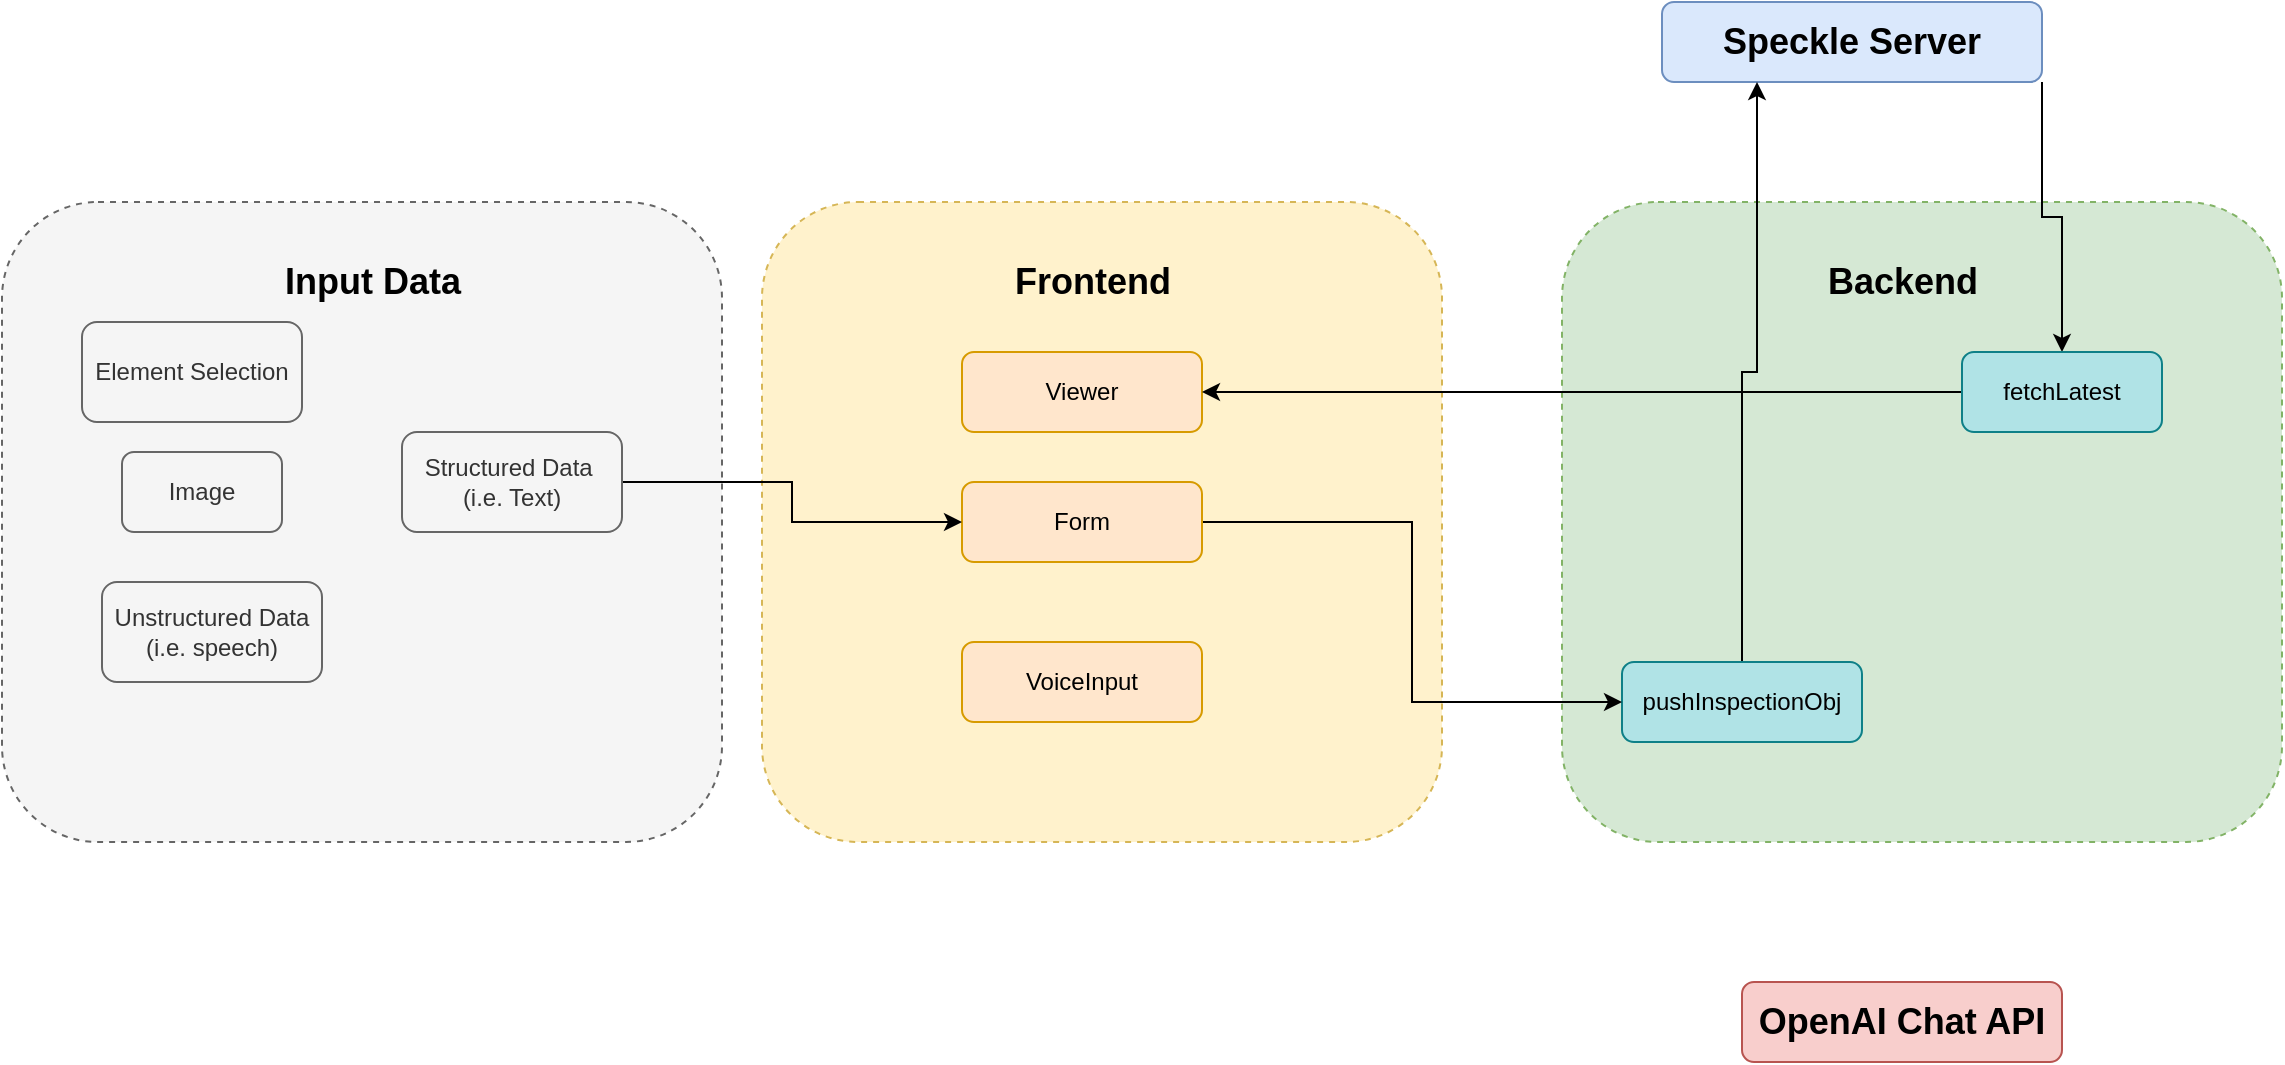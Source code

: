 <mxfile version="24.5.2" type="github">
  <diagram id="C5RBs43oDa-KdzZeNtuy" name="Page-1">
    <mxGraphModel dx="1882" dy="599" grid="1" gridSize="10" guides="1" tooltips="1" connect="1" arrows="1" fold="1" page="1" pageScale="1" pageWidth="827" pageHeight="1169" math="0" shadow="0">
      <root>
        <mxCell id="WIyWlLk6GJQsqaUBKTNV-0" />
        <mxCell id="WIyWlLk6GJQsqaUBKTNV-1" parent="WIyWlLk6GJQsqaUBKTNV-0" />
        <mxCell id="aMVlsC_VYneXc4xk9F6m-14" value="" style="rounded=1;whiteSpace=wrap;html=1;fillColor=#d5e8d4;dashed=1;strokeColor=#82b366;" parent="WIyWlLk6GJQsqaUBKTNV-1" vertex="1">
          <mxGeometry x="620" y="140" width="360" height="320" as="geometry" />
        </mxCell>
        <mxCell id="aMVlsC_VYneXc4xk9F6m-11" value="" style="rounded=1;whiteSpace=wrap;html=1;fillColor=#fff2cc;dashed=1;strokeColor=#d6b656;" parent="WIyWlLk6GJQsqaUBKTNV-1" vertex="1">
          <mxGeometry x="220" y="140" width="340" height="320" as="geometry" />
        </mxCell>
        <mxCell id="aMVlsC_VYneXc4xk9F6m-10" value="" style="rounded=1;whiteSpace=wrap;html=1;dashed=1;fillStyle=solid;fillColor=#f5f5f5;fontColor=#333333;strokeColor=#666666;gradientColor=none;" parent="WIyWlLk6GJQsqaUBKTNV-1" vertex="1">
          <mxGeometry x="-160" y="140" width="360" height="320" as="geometry" />
        </mxCell>
        <mxCell id="Y9L0wKA0v-ssjL_Eyc24-4" style="edgeStyle=orthogonalEdgeStyle;rounded=0;orthogonalLoop=1;jettySize=auto;html=1;exitX=1;exitY=1;exitDx=0;exitDy=0;entryX=0.5;entryY=0;entryDx=0;entryDy=0;" edge="1" parent="WIyWlLk6GJQsqaUBKTNV-1" source="WIyWlLk6GJQsqaUBKTNV-3" target="Y9L0wKA0v-ssjL_Eyc24-3">
          <mxGeometry relative="1" as="geometry" />
        </mxCell>
        <mxCell id="WIyWlLk6GJQsqaUBKTNV-3" value="Speckle Server" style="rounded=1;whiteSpace=wrap;html=1;fontSize=18;glass=0;strokeWidth=1;shadow=0;fillColor=#dae8fc;strokeColor=#6c8ebf;fontStyle=1" parent="WIyWlLk6GJQsqaUBKTNV-1" vertex="1">
          <mxGeometry x="670" y="40" width="190" height="40" as="geometry" />
        </mxCell>
        <mxCell id="Y9L0wKA0v-ssjL_Eyc24-2" style="edgeStyle=orthogonalEdgeStyle;rounded=0;orthogonalLoop=1;jettySize=auto;html=1;entryX=0.25;entryY=1;entryDx=0;entryDy=0;" edge="1" parent="WIyWlLk6GJQsqaUBKTNV-1" source="WIyWlLk6GJQsqaUBKTNV-7" target="WIyWlLk6GJQsqaUBKTNV-3">
          <mxGeometry relative="1" as="geometry" />
        </mxCell>
        <mxCell id="WIyWlLk6GJQsqaUBKTNV-7" value="pushInspectionObj" style="rounded=1;whiteSpace=wrap;html=1;fontSize=12;glass=0;strokeWidth=1;shadow=0;fillColor=#b0e3e6;strokeColor=#0e8088;" parent="WIyWlLk6GJQsqaUBKTNV-1" vertex="1">
          <mxGeometry x="650" y="370" width="120" height="40" as="geometry" />
        </mxCell>
        <mxCell id="aMVlsC_VYneXc4xk9F6m-0" value="Viewer" style="rounded=1;whiteSpace=wrap;html=1;fontSize=12;glass=0;strokeWidth=1;shadow=0;fillColor=#ffe6cc;strokeColor=#d79b00;" parent="WIyWlLk6GJQsqaUBKTNV-1" vertex="1">
          <mxGeometry x="320" y="215" width="120" height="40" as="geometry" />
        </mxCell>
        <mxCell id="aMVlsC_VYneXc4xk9F6m-2" value="Element Selection" style="rounded=1;whiteSpace=wrap;html=1;fontSize=12;glass=0;strokeWidth=1;shadow=0;fillColor=#f5f5f5;strokeColor=#666666;fontColor=#333333;" parent="WIyWlLk6GJQsqaUBKTNV-1" vertex="1">
          <mxGeometry x="-120" y="200" width="110" height="50" as="geometry" />
        </mxCell>
        <mxCell id="aMVlsC_VYneXc4xk9F6m-3" value="OpenAI Chat API" style="rounded=1;whiteSpace=wrap;html=1;fontSize=18;glass=0;strokeWidth=1;shadow=0;fillColor=#f8cecc;strokeColor=#b85450;fontStyle=1" parent="WIyWlLk6GJQsqaUBKTNV-1" vertex="1">
          <mxGeometry x="710" y="530" width="160" height="40" as="geometry" />
        </mxCell>
        <mxCell id="aMVlsC_VYneXc4xk9F6m-12" value="Input Data" style="text;strokeColor=none;fillColor=none;html=1;fontSize=18;fontStyle=1;verticalAlign=middle;align=center;" parent="WIyWlLk6GJQsqaUBKTNV-1" vertex="1">
          <mxGeometry x="-20" y="170" width="90" height="20" as="geometry" />
        </mxCell>
        <mxCell id="aMVlsC_VYneXc4xk9F6m-13" value="Frontend" style="text;strokeColor=none;fillColor=none;html=1;fontSize=18;fontStyle=1;verticalAlign=middle;align=center;" parent="WIyWlLk6GJQsqaUBKTNV-1" vertex="1">
          <mxGeometry x="340" y="170" width="90" height="20" as="geometry" />
        </mxCell>
        <mxCell id="aMVlsC_VYneXc4xk9F6m-16" value="Backend" style="text;strokeColor=none;fillColor=none;html=1;fontSize=18;fontStyle=1;verticalAlign=middle;align=center;" parent="WIyWlLk6GJQsqaUBKTNV-1" vertex="1">
          <mxGeometry x="745" y="170" width="90" height="20" as="geometry" />
        </mxCell>
        <mxCell id="aMVlsC_VYneXc4xk9F6m-17" value="Image" style="rounded=1;whiteSpace=wrap;html=1;fontSize=12;glass=0;strokeWidth=1;shadow=0;fillColor=#f5f5f5;strokeColor=#666666;fontColor=#333333;" parent="WIyWlLk6GJQsqaUBKTNV-1" vertex="1">
          <mxGeometry x="-100" y="265" width="80" height="40" as="geometry" />
        </mxCell>
        <mxCell id="Y9L0wKA0v-ssjL_Eyc24-1" style="edgeStyle=orthogonalEdgeStyle;rounded=0;orthogonalLoop=1;jettySize=auto;html=1;exitX=1;exitY=0.5;exitDx=0;exitDy=0;entryX=0;entryY=0.5;entryDx=0;entryDy=0;" edge="1" parent="WIyWlLk6GJQsqaUBKTNV-1" source="aMVlsC_VYneXc4xk9F6m-18" target="WIyWlLk6GJQsqaUBKTNV-7">
          <mxGeometry relative="1" as="geometry" />
        </mxCell>
        <mxCell id="aMVlsC_VYneXc4xk9F6m-18" value="Form" style="rounded=1;whiteSpace=wrap;html=1;fontSize=12;glass=0;strokeWidth=1;shadow=0;fillColor=#ffe6cc;strokeColor=#d79b00;" parent="WIyWlLk6GJQsqaUBKTNV-1" vertex="1">
          <mxGeometry x="320" y="280" width="120" height="40" as="geometry" />
        </mxCell>
        <mxCell id="aMVlsC_VYneXc4xk9F6m-19" value="VoiceInput" style="rounded=1;whiteSpace=wrap;html=1;fontSize=12;glass=0;strokeWidth=1;shadow=0;fillColor=#ffe6cc;strokeColor=#d79b00;" parent="WIyWlLk6GJQsqaUBKTNV-1" vertex="1">
          <mxGeometry x="320" y="360" width="120" height="40" as="geometry" />
        </mxCell>
        <mxCell id="Y9L0wKA0v-ssjL_Eyc24-0" style="edgeStyle=orthogonalEdgeStyle;rounded=0;orthogonalLoop=1;jettySize=auto;html=1;exitX=1;exitY=0.5;exitDx=0;exitDy=0;" edge="1" parent="WIyWlLk6GJQsqaUBKTNV-1" source="aMVlsC_VYneXc4xk9F6m-20" target="aMVlsC_VYneXc4xk9F6m-18">
          <mxGeometry relative="1" as="geometry" />
        </mxCell>
        <mxCell id="aMVlsC_VYneXc4xk9F6m-20" value="Structured Data&amp;nbsp;&lt;div&gt;(i.e. Text)&lt;/div&gt;" style="rounded=1;whiteSpace=wrap;html=1;fontSize=12;glass=0;strokeWidth=1;shadow=0;fillColor=#f5f5f5;strokeColor=#666666;fontColor=#333333;" parent="WIyWlLk6GJQsqaUBKTNV-1" vertex="1">
          <mxGeometry x="40" y="255" width="110" height="50" as="geometry" />
        </mxCell>
        <mxCell id="aMVlsC_VYneXc4xk9F6m-21" value="Unstructured Data (i.e. speech)" style="rounded=1;whiteSpace=wrap;html=1;fontSize=12;glass=0;strokeWidth=1;shadow=0;fillColor=#f5f5f5;strokeColor=#666666;fontColor=#333333;" parent="WIyWlLk6GJQsqaUBKTNV-1" vertex="1">
          <mxGeometry x="-110" y="330" width="110" height="50" as="geometry" />
        </mxCell>
        <mxCell id="Y9L0wKA0v-ssjL_Eyc24-5" style="edgeStyle=orthogonalEdgeStyle;rounded=0;orthogonalLoop=1;jettySize=auto;html=1;entryX=1;entryY=0.5;entryDx=0;entryDy=0;" edge="1" parent="WIyWlLk6GJQsqaUBKTNV-1" source="Y9L0wKA0v-ssjL_Eyc24-3" target="aMVlsC_VYneXc4xk9F6m-0">
          <mxGeometry relative="1" as="geometry" />
        </mxCell>
        <mxCell id="Y9L0wKA0v-ssjL_Eyc24-3" value="fetchLatest" style="rounded=1;whiteSpace=wrap;html=1;fontSize=12;glass=0;strokeWidth=1;shadow=0;fillColor=#b0e3e6;strokeColor=#0e8088;" vertex="1" parent="WIyWlLk6GJQsqaUBKTNV-1">
          <mxGeometry x="820" y="215" width="100" height="40" as="geometry" />
        </mxCell>
      </root>
    </mxGraphModel>
  </diagram>
</mxfile>
